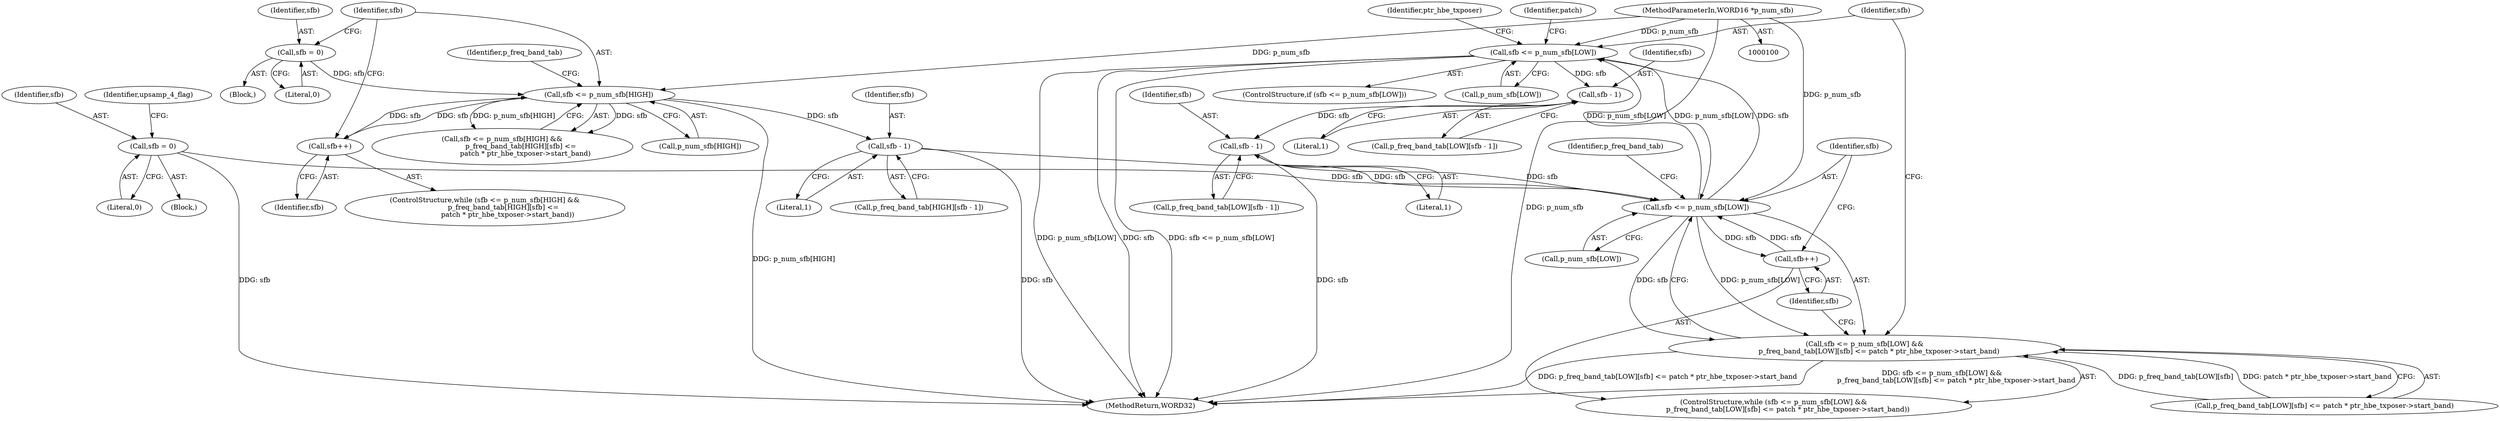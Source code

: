 digraph "0_Android_04e8cd58f075bec5892e369c8deebca9c67e855c_4@array" {
"1000479" [label="(Call,sfb <= p_num_sfb[LOW])"];
"1000460" [label="(Call,sfb <= p_num_sfb[LOW])"];
"1000476" [label="(Call,sfb++)"];
"1000429" [label="(Call,sfb = 0)"];
"1000514" [label="(Call,sfb - 1)"];
"1000497" [label="(Call,sfb - 1)"];
"1000479" [label="(Call,sfb <= p_num_sfb[LOW])"];
"1000103" [label="(MethodParameterIn,WORD16 *p_num_sfb)"];
"1000555" [label="(Call,sfb - 1)"];
"1000525" [label="(Call,sfb <= p_num_sfb[HIGH])"];
"1000541" [label="(Call,sfb++)"];
"1000520" [label="(Call,sfb = 0)"];
"1000459" [label="(Call,sfb <= p_num_sfb[LOW] &&\n             p_freq_band_tab[LOW][sfb] <= patch * ptr_hbe_txposer->start_band)"];
"1000433" [label="(Identifier,upsamp_4_flag)"];
"1000556" [label="(Identifier,sfb)"];
"1000497" [label="(Call,sfb - 1)"];
"1000542" [label="(Identifier,sfb)"];
"1000591" [label="(MethodReturn,WORD32)"];
"1000479" [label="(Call,sfb <= p_num_sfb[LOW])"];
"1000563" [label="(Identifier,ptr_hbe_txposer)"];
"1000476" [label="(Call,sfb++)"];
"1000515" [label="(Identifier,sfb)"];
"1000477" [label="(Identifier,sfb)"];
"1000461" [label="(Identifier,sfb)"];
"1000465" [label="(Call,p_freq_band_tab[LOW][sfb] <= patch * ptr_hbe_txposer->start_band)"];
"1000114" [label="(Block,)"];
"1000557" [label="(Literal,1)"];
"1000478" [label="(ControlStructure,if (sfb <= p_num_sfb[LOW]))"];
"1000533" [label="(Identifier,p_freq_band_tab)"];
"1000498" [label="(Identifier,sfb)"];
"1000525" [label="(Call,sfb <= p_num_sfb[HIGH])"];
"1000551" [label="(Call,p_freq_band_tab[HIGH][sfb - 1])"];
"1000526" [label="(Identifier,sfb)"];
"1000514" [label="(Call,sfb - 1)"];
"1000480" [label="(Identifier,sfb)"];
"1000431" [label="(Literal,0)"];
"1000527" [label="(Call,p_num_sfb[HIGH])"];
"1000520" [label="(Call,sfb = 0)"];
"1000516" [label="(Literal,1)"];
"1000555" [label="(Call,sfb - 1)"];
"1000541" [label="(Call,sfb++)"];
"1000522" [label="(Literal,0)"];
"1000459" [label="(Call,sfb <= p_num_sfb[LOW] &&\n             p_freq_band_tab[LOW][sfb] <= patch * ptr_hbe_txposer->start_band)"];
"1000510" [label="(Call,p_freq_band_tab[LOW][sfb - 1])"];
"1000489" [label="(Identifier,patch)"];
"1000493" [label="(Call,p_freq_band_tab[LOW][sfb - 1])"];
"1000524" [label="(Call,sfb <= p_num_sfb[HIGH] &&\n                 p_freq_band_tab[HIGH][sfb] <=\n                     patch * ptr_hbe_txposer->start_band)"];
"1000481" [label="(Call,p_num_sfb[LOW])"];
"1000499" [label="(Literal,1)"];
"1000458" [label="(ControlStructure,while (sfb <= p_num_sfb[LOW] &&\n             p_freq_band_tab[LOW][sfb] <= patch * ptr_hbe_txposer->start_band))"];
"1000518" [label="(Block,)"];
"1000462" [label="(Call,p_num_sfb[LOW])"];
"1000523" [label="(ControlStructure,while (sfb <= p_num_sfb[HIGH] &&\n                 p_freq_band_tab[HIGH][sfb] <=\n                     patch * ptr_hbe_txposer->start_band))"];
"1000103" [label="(MethodParameterIn,WORD16 *p_num_sfb)"];
"1000429" [label="(Call,sfb = 0)"];
"1000460" [label="(Call,sfb <= p_num_sfb[LOW])"];
"1000430" [label="(Identifier,sfb)"];
"1000521" [label="(Identifier,sfb)"];
"1000468" [label="(Identifier,p_freq_band_tab)"];
"1000479" -> "1000478"  [label="AST: "];
"1000479" -> "1000481"  [label="CFG: "];
"1000480" -> "1000479"  [label="AST: "];
"1000481" -> "1000479"  [label="AST: "];
"1000489" -> "1000479"  [label="CFG: "];
"1000563" -> "1000479"  [label="CFG: "];
"1000479" -> "1000591"  [label="DDG: sfb <= p_num_sfb[LOW]"];
"1000479" -> "1000591"  [label="DDG: sfb"];
"1000479" -> "1000591"  [label="DDG: p_num_sfb[LOW]"];
"1000479" -> "1000460"  [label="DDG: p_num_sfb[LOW]"];
"1000460" -> "1000479"  [label="DDG: sfb"];
"1000460" -> "1000479"  [label="DDG: p_num_sfb[LOW]"];
"1000103" -> "1000479"  [label="DDG: p_num_sfb"];
"1000479" -> "1000497"  [label="DDG: sfb"];
"1000460" -> "1000459"  [label="AST: "];
"1000460" -> "1000462"  [label="CFG: "];
"1000461" -> "1000460"  [label="AST: "];
"1000462" -> "1000460"  [label="AST: "];
"1000468" -> "1000460"  [label="CFG: "];
"1000459" -> "1000460"  [label="CFG: "];
"1000460" -> "1000459"  [label="DDG: sfb"];
"1000460" -> "1000459"  [label="DDG: p_num_sfb[LOW]"];
"1000476" -> "1000460"  [label="DDG: sfb"];
"1000429" -> "1000460"  [label="DDG: sfb"];
"1000514" -> "1000460"  [label="DDG: sfb"];
"1000555" -> "1000460"  [label="DDG: sfb"];
"1000103" -> "1000460"  [label="DDG: p_num_sfb"];
"1000460" -> "1000476"  [label="DDG: sfb"];
"1000476" -> "1000458"  [label="AST: "];
"1000476" -> "1000477"  [label="CFG: "];
"1000477" -> "1000476"  [label="AST: "];
"1000461" -> "1000476"  [label="CFG: "];
"1000429" -> "1000114"  [label="AST: "];
"1000429" -> "1000431"  [label="CFG: "];
"1000430" -> "1000429"  [label="AST: "];
"1000431" -> "1000429"  [label="AST: "];
"1000433" -> "1000429"  [label="CFG: "];
"1000429" -> "1000591"  [label="DDG: sfb"];
"1000514" -> "1000510"  [label="AST: "];
"1000514" -> "1000516"  [label="CFG: "];
"1000515" -> "1000514"  [label="AST: "];
"1000516" -> "1000514"  [label="AST: "];
"1000510" -> "1000514"  [label="CFG: "];
"1000514" -> "1000591"  [label="DDG: sfb"];
"1000497" -> "1000514"  [label="DDG: sfb"];
"1000497" -> "1000493"  [label="AST: "];
"1000497" -> "1000499"  [label="CFG: "];
"1000498" -> "1000497"  [label="AST: "];
"1000499" -> "1000497"  [label="AST: "];
"1000493" -> "1000497"  [label="CFG: "];
"1000103" -> "1000100"  [label="AST: "];
"1000103" -> "1000591"  [label="DDG: p_num_sfb"];
"1000103" -> "1000525"  [label="DDG: p_num_sfb"];
"1000555" -> "1000551"  [label="AST: "];
"1000555" -> "1000557"  [label="CFG: "];
"1000556" -> "1000555"  [label="AST: "];
"1000557" -> "1000555"  [label="AST: "];
"1000551" -> "1000555"  [label="CFG: "];
"1000555" -> "1000591"  [label="DDG: sfb"];
"1000525" -> "1000555"  [label="DDG: sfb"];
"1000525" -> "1000524"  [label="AST: "];
"1000525" -> "1000527"  [label="CFG: "];
"1000526" -> "1000525"  [label="AST: "];
"1000527" -> "1000525"  [label="AST: "];
"1000533" -> "1000525"  [label="CFG: "];
"1000524" -> "1000525"  [label="CFG: "];
"1000525" -> "1000591"  [label="DDG: p_num_sfb[HIGH]"];
"1000525" -> "1000524"  [label="DDG: sfb"];
"1000525" -> "1000524"  [label="DDG: p_num_sfb[HIGH]"];
"1000541" -> "1000525"  [label="DDG: sfb"];
"1000520" -> "1000525"  [label="DDG: sfb"];
"1000525" -> "1000541"  [label="DDG: sfb"];
"1000541" -> "1000523"  [label="AST: "];
"1000541" -> "1000542"  [label="CFG: "];
"1000542" -> "1000541"  [label="AST: "];
"1000526" -> "1000541"  [label="CFG: "];
"1000520" -> "1000518"  [label="AST: "];
"1000520" -> "1000522"  [label="CFG: "];
"1000521" -> "1000520"  [label="AST: "];
"1000522" -> "1000520"  [label="AST: "];
"1000526" -> "1000520"  [label="CFG: "];
"1000459" -> "1000458"  [label="AST: "];
"1000459" -> "1000465"  [label="CFG: "];
"1000465" -> "1000459"  [label="AST: "];
"1000477" -> "1000459"  [label="CFG: "];
"1000480" -> "1000459"  [label="CFG: "];
"1000459" -> "1000591"  [label="DDG: sfb <= p_num_sfb[LOW] &&\n             p_freq_band_tab[LOW][sfb] <= patch * ptr_hbe_txposer->start_band"];
"1000459" -> "1000591"  [label="DDG: p_freq_band_tab[LOW][sfb] <= patch * ptr_hbe_txposer->start_band"];
"1000465" -> "1000459"  [label="DDG: p_freq_band_tab[LOW][sfb]"];
"1000465" -> "1000459"  [label="DDG: patch * ptr_hbe_txposer->start_band"];
}
